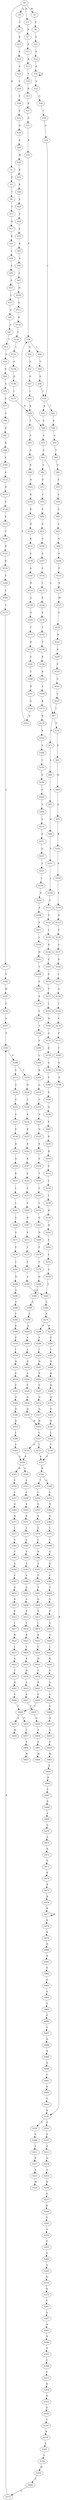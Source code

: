 strict digraph  {
	S0 -> S1 [ label = K ];
	S0 -> S2 [ label = M ];
	S0 -> S3 [ label = R ];
	S0 -> S4 [ label = Q ];
	S1 -> S5 [ label = Y ];
	S2 -> S6 [ label = E ];
	S3 -> S7 [ label = N ];
	S4 -> S8 [ label = T ];
	S5 -> S9 [ label = T ];
	S6 -> S10 [ label = E ];
	S7 -> S11 [ label = K ];
	S8 -> S12 [ label = K ];
	S9 -> S13 [ label = T ];
	S10 -> S14 [ label = E ];
	S11 -> S15 [ label = R ];
	S12 -> S16 [ label = E ];
	S13 -> S17 [ label = K ];
	S14 -> S18 [ label = E ];
	S15 -> S19 [ label = V ];
	S16 -> S20 [ label = E ];
	S17 -> S21 [ label = K ];
	S18 -> S22 [ label = A ];
	S18 -> S18 [ label = E ];
	S19 -> S23 [ label = R ];
	S20 -> S24 [ label = L ];
	S21 -> S25 [ label = I ];
	S22 -> S26 [ label = A ];
	S23 -> S27 [ label = H ];
	S24 -> S28 [ label = E ];
	S25 -> S29 [ label = E ];
	S26 -> S30 [ label = T ];
	S27 -> S31 [ label = G ];
	S28 -> S32 [ label = E ];
	S29 -> S33 [ label = S ];
	S30 -> S34 [ label = Q ];
	S31 -> S35 [ label = R ];
	S32 -> S36 [ label = Q ];
	S33 -> S37 [ label = L ];
	S34 -> S38 [ label = I ];
	S35 -> S39 [ label = Y ];
	S36 -> S40 [ label = K ];
	S37 -> S41 [ label = G ];
	S38 -> S42 [ label = T ];
	S38 -> S43 [ label = K ];
	S39 -> S44 [ label = A ];
	S39 -> S45 [ label = Q ];
	S40 -> S46 [ label = M ];
	S41 -> S47 [ label = G ];
	S42 -> S48 [ label = P ];
	S43 -> S49 [ label = V ];
	S44 -> S50 [ label = T ];
	S45 -> S51 [ label = A ];
	S46 -> S52 [ label = K ];
	S47 -> S53 [ label = T ];
	S48 -> S54 [ label = A ];
	S49 -> S55 [ label = A ];
	S50 -> S56 [ label = Q ];
	S51 -> S57 [ label = Q ];
	S52 -> S58 [ label = K ];
	S53 -> S59 [ label = A ];
	S54 -> S60 [ label = V ];
	S55 -> S61 [ label = A ];
	S56 -> S38 [ label = I ];
	S57 -> S62 [ label = I ];
	S58 -> S63 [ label = V ];
	S59 -> S64 [ label = P ];
	S60 -> S65 [ label = E ];
	S61 -> S66 [ label = V ];
	S61 -> S67 [ label = L ];
	S62 -> S68 [ label = K ];
	S63 -> S69 [ label = E ];
	S64 -> S70 [ label = A ];
	S65 -> S71 [ label = E ];
	S66 -> S72 [ label = E ];
	S67 -> S73 [ label = P ];
	S67 -> S74 [ label = E ];
	S68 -> S75 [ label = T ];
	S68 -> S49 [ label = V ];
	S69 -> S76 [ label = E ];
	S70 -> S77 [ label = A ];
	S71 -> S78 [ label = A ];
	S72 -> S79 [ label = Y ];
	S73 -> S80 [ label = A ];
	S74 -> S81 [ label = E ];
	S75 -> S82 [ label = A ];
	S76 -> S83 [ label = R ];
	S77 -> S84 [ label = A ];
	S78 -> S85 [ label = G ];
	S79 -> S86 [ label = E ];
	S80 -> S87 [ label = A ];
	S81 -> S88 [ label = K ];
	S82 -> S89 [ label = A ];
	S83 -> S90 [ label = A ];
	S84 -> S91 [ label = D ];
	S85 -> S92 [ label = V ];
	S86 -> S93 [ label = N ];
	S87 -> S94 [ label = D ];
	S88 -> S95 [ label = E ];
	S89 -> S96 [ label = K ];
	S90 -> S97 [ label = L ];
	S91 -> S98 [ label = K ];
	S92 -> S99 [ label = N ];
	S93 -> S100 [ label = G ];
	S94 -> S101 [ label = E ];
	S95 -> S102 [ label = K ];
	S96 -> S103 [ label = N ];
	S97 -> S104 [ label = H ];
	S98 -> S105 [ label = F ];
	S99 -> S106 [ label = V ];
	S100 -> S107 [ label = S ];
	S101 -> S108 [ label = L ];
	S102 -> S109 [ label = N ];
	S103 -> S110 [ label = K ];
	S104 -> S111 [ label = G ];
	S105 -> S112 [ label = A ];
	S106 -> S113 [ label = P ];
	S107 -> S114 [ label = F ];
	S108 -> S115 [ label = E ];
	S109 -> S116 [ label = E ];
	S110 -> S117 [ label = K ];
	S111 -> S118 [ label = R ];
	S112 -> S119 [ label = N ];
	S113 -> S120 [ label = S ];
	S114 -> S121 [ label = I ];
	S115 -> S122 [ label = V ];
	S116 -> S123 [ label = D ];
	S117 -> S124 [ label = N ];
	S118 -> S125 [ label = F ];
	S119 -> S126 [ label = S ];
	S120 -> S127 [ label = M ];
	S121 -> S128 [ label = E ];
	S122 -> S129 [ label = I ];
	S123 -> S130 [ label = P ];
	S124 -> S131 [ label = K ];
	S125 -> S132 [ label = L ];
	S126 -> S133 [ label = E ];
	S127 -> S134 [ label = V ];
	S128 -> S135 [ label = E ];
	S129 -> S136 [ label = R ];
	S130 -> S137 [ label = S ];
	S131 -> S138 [ label = V ];
	S132 -> S139 [ label = A ];
	S133 -> S140 [ label = F ];
	S134 -> S141 [ label = E ];
	S135 -> S142 [ label = T ];
	S136 -> S143 [ label = E ];
	S137 -> S144 [ label = D ];
	S138 -> S145 [ label = A ];
	S139 -> S146 [ label = Q ];
	S140 -> S147 [ label = R ];
	S141 -> S148 [ label = E ];
	S142 -> S149 [ label = T ];
	S143 -> S150 [ label = S ];
	S144 -> S151 [ label = L ];
	S145 -> S152 [ label = R ];
	S146 -> S153 [ label = I ];
	S147 -> S154 [ label = D ];
	S148 -> S155 [ label = V ];
	S149 -> S156 [ label = K ];
	S150 -> S157 [ label = V ];
	S151 -> S158 [ label = A ];
	S152 -> S159 [ label = A ];
	S153 -> S68 [ label = K ];
	S154 -> S160 [ label = E ];
	S155 -> S161 [ label = A ];
	S156 -> S162 [ label = R ];
	S157 -> S163 [ label = L ];
	S158 -> S164 [ label = T ];
	S159 -> S165 [ label = Q ];
	S160 -> S166 [ label = L ];
	S161 -> S167 [ label = A ];
	S162 -> S168 [ label = Y ];
	S163 -> S169 [ label = N ];
	S164 -> S170 [ label = V ];
	S165 -> S171 [ label = T ];
	S166 -> S172 [ label = T ];
	S167 -> S67 [ label = L ];
	S168 -> S173 [ label = K ];
	S169 -> S174 [ label = G ];
	S170 -> S175 [ label = P ];
	S171 -> S176 [ label = R ];
	S172 -> S177 [ label = A ];
	S173 -> S178 [ label = K ];
	S174 -> S179 [ label = D ];
	S175 -> S180 [ label = T ];
	S176 -> S181 [ label = G ];
	S177 -> S182 [ label = A ];
	S178 -> S183 [ label = S ];
	S179 -> S184 [ label = A ];
	S180 -> S185 [ label = E ];
	S181 -> S186 [ label = T ];
	S182 -> S187 [ label = W ];
	S183 -> S188 [ label = A ];
	S184 -> S189 [ label = F ];
	S185 -> S190 [ label = V ];
	S186 -> S191 [ label = H ];
	S187 -> S192 [ label = E ];
	S188 -> S193 [ label = T ];
	S189 -> S194 [ label = G ];
	S190 -> S195 [ label = K ];
	S191 -> S196 [ label = G ];
	S192 -> S197 [ label = A ];
	S193 -> S198 [ label = G ];
	S194 -> S199 [ label = Q ];
	S195 -> S200 [ label = T ];
	S195 -> S201 [ label = E ];
	S196 -> S202 [ label = R ];
	S197 -> S203 [ label = P ];
	S198 -> S204 [ label = F ];
	S199 -> S205 [ label = E ];
	S200 -> S206 [ label = Q ];
	S201 -> S207 [ label = S ];
	S202 -> S39 [ label = Y ];
	S203 -> S208 [ label = D ];
	S204 -> S209 [ label = Y ];
	S205 -> S210 [ label = R ];
	S206 -> S211 [ label = E ];
	S207 -> S212 [ label = A ];
	S208 -> S213 [ label = V ];
	S208 -> S214 [ label = F ];
	S209 -> S215 [ label = S ];
	S210 -> S216 [ label = R ];
	S211 -> S217 [ label = N ];
	S212 -> S218 [ label = Q ];
	S213 -> S219 [ label = G ];
	S214 -> S220 [ label = N ];
	S215 -> S221 [ label = D ];
	S216 -> S222 [ label = E ];
	S217 -> S223 [ label = A ];
	S218 -> S224 [ label = S ];
	S219 -> S225 [ label = S ];
	S220 -> S226 [ label = T ];
	S221 -> S227 [ label = G ];
	S222 -> S228 [ label = L ];
	S223 -> S229 [ label = M ];
	S224 -> S230 [ label = K ];
	S225 -> S231 [ label = E ];
	S226 -> S232 [ label = K ];
	S227 -> S233 [ label = Y ];
	S228 -> S234 [ label = L ];
	S230 -> S235 [ label = E ];
	S231 -> S236 [ label = E ];
	S232 -> S237 [ label = E ];
	S233 -> S238 [ label = I ];
	S234 -> S239 [ label = R ];
	S235 -> S240 [ label = K ];
	S236 -> S241 [ label = R ];
	S237 -> S242 [ label = R ];
	S238 -> S243 [ label = R ];
	S239 -> S244 [ label = N ];
	S240 -> S245 [ label = E ];
	S241 -> S246 [ label = Q ];
	S242 -> S247 [ label = K ];
	S243 -> S248 [ label = E ];
	S244 -> S249 [ label = F ];
	S245 -> S250 [ label = A ];
	S246 -> S251 [ label = K ];
	S247 -> S252 [ label = E ];
	S248 -> S253 [ label = E ];
	S249 -> S254 [ label = Y ];
	S250 -> S255 [ label = P ];
	S251 -> S256 [ label = L ];
	S252 -> S257 [ label = L ];
	S253 -> S258 [ label = I ];
	S254 -> S259 [ label = A ];
	S255 -> S260 [ label = E ];
	S256 -> S261 [ label = L ];
	S257 -> S262 [ label = L ];
	S258 -> S263 [ label = D ];
	S259 -> S264 [ label = A ];
	S260 -> S265 [ label = Q ];
	S261 -> S266 [ label = S ];
	S262 -> S267 [ label = D ];
	S263 -> S268 [ label = T ];
	S264 -> S269 [ label = A ];
	S265 -> S270 [ label = E ];
	S266 -> S271 [ label = S ];
	S267 -> S272 [ label = E ];
	S268 -> S273 [ label = S ];
	S269 -> S274 [ label = F ];
	S270 -> S275 [ label = K ];
	S271 -> S276 [ label = F ];
	S272 -> S277 [ label = F ];
	S273 -> S278 [ label = K ];
	S274 -> S279 [ label = N ];
	S274 -> S280 [ label = S ];
	S275 -> S281 [ label = F ];
	S276 -> S282 [ label = Y ];
	S277 -> S283 [ label = Y ];
	S278 -> S284 [ label = F ];
	S279 -> S285 [ label = P ];
	S280 -> S286 [ label = P ];
	S281 -> S287 [ label = A ];
	S282 -> S288 [ label = H ];
	S283 -> S289 [ label = A ];
	S284 -> S290 [ label = T ];
	S285 -> S291 [ label = I ];
	S286 -> S292 [ label = I ];
	S287 -> S293 [ label = H ];
	S288 -> S294 [ label = A ];
	S289 -> S264 [ label = A ];
	S290 -> S295 [ label = S ];
	S291 -> S296 [ label = N ];
	S292 -> S297 [ label = N ];
	S293 -> S298 [ label = N ];
	S294 -> S299 [ label = A ];
	S295 -> S300 [ label = L ];
	S296 -> S301 [ label = K ];
	S297 -> S302 [ label = E ];
	S298 -> S303 [ label = N ];
	S299 -> S304 [ label = Y ];
	S300 -> S305 [ label = K ];
	S301 -> S306 [ label = P ];
	S302 -> S307 [ label = P ];
	S303 -> S308 [ label = Y ];
	S304 -> S309 [ label = K ];
	S305 -> S310 [ label = G ];
	S306 -> S311 [ label = Q ];
	S307 -> S312 [ label = Q ];
	S308 -> S313 [ label = F ];
	S309 -> S314 [ label = P ];
	S310 -> S315 [ label = T ];
	S311 -> S316 [ label = E ];
	S312 -> S317 [ label = Q ];
	S313 -> S318 [ label = R ];
	S314 -> S319 [ label = I ];
	S315 -> S320 [ label = S ];
	S316 -> S321 [ label = R ];
	S317 -> S322 [ label = R ];
	S318 -> S323 [ label = D ];
	S319 -> S324 [ label = D ];
	S320 -> S325 [ label = Q ];
	S321 -> S326 [ label = L ];
	S322 -> S327 [ label = L ];
	S323 -> S328 [ label = D ];
	S324 -> S329 [ label = E ];
	S325 -> S330 [ label = R ];
	S326 -> S331 [ label = I ];
	S327 -> S332 [ label = V ];
	S327 -> S333 [ label = I ];
	S328 -> S334 [ label = V ];
	S329 -> S335 [ label = P ];
	S330 -> S336 [ label = E ];
	S331 -> S337 [ label = E ];
	S332 -> S338 [ label = E ];
	S333 -> S337 [ label = E ];
	S334 -> S339 [ label = K ];
	S335 -> S340 [ label = Q ];
	S336 -> S341 [ label = T ];
	S337 -> S342 [ label = R ];
	S338 -> S343 [ label = R ];
	S338 -> S344 [ label = T ];
	S339 -> S345 [ label = S ];
	S340 -> S346 [ label = D ];
	S341 -> S347 [ label = L ];
	S342 -> S348 [ label = S ];
	S342 -> S349 [ label = T ];
	S343 -> S350 [ label = V ];
	S344 -> S351 [ label = A ];
	S345 -> S352 [ label = G ];
	S346 -> S353 [ label = R ];
	S347 -> S354 [ label = L ];
	S348 -> S355 [ label = L ];
	S349 -> S356 [ label = L ];
	S350 -> S357 [ label = L ];
	S351 -> S358 [ label = L ];
	S352 -> S359 [ label = W ];
	S353 -> S360 [ label = L ];
	S354 -> S361 [ label = Q ];
	S355 -> S362 [ label = N ];
	S356 -> S363 [ label = G ];
	S357 -> S364 [ label = G ];
	S358 -> S365 [ label = S ];
	S359 -> S366 [ label = E ];
	S360 -> S367 [ label = V ];
	S361 -> S368 [ label = N ];
	S362 -> S369 [ label = E ];
	S363 -> S370 [ label = E ];
	S364 -> S371 [ label = N ];
	S365 -> S372 [ label = E ];
	S366 -> S373 [ label = A ];
	S367 -> S338 [ label = E ];
	S368 -> S374 [ label = F ];
	S369 -> S375 [ label = L ];
	S370 -> S376 [ label = L ];
	S371 -> S377 [ label = L ];
	S372 -> S378 [ label = L ];
	S373 -> S203 [ label = P ];
	S374 -> S379 [ label = Y ];
	S375 -> S380 [ label = L ];
	S376 -> S381 [ label = L ];
	S377 -> S382 [ label = V ];
	S378 -> S383 [ label = L ];
	S379 -> S384 [ label = H ];
	S380 -> S385 [ label = Q ];
	S381 -> S386 [ label = N ];
	S382 -> S387 [ label = T ];
	S383 -> S388 [ label = T ];
	S384 -> S389 [ label = S ];
	S385 -> S390 [ label = K ];
	S386 -> S391 [ label = G ];
	S387 -> S392 [ label = G ];
	S388 -> S393 [ label = S ];
	S389 -> S394 [ label = G ];
	S390 -> S395 [ label = F ];
	S391 -> S396 [ label = F ];
	S392 -> S397 [ label = F ];
	S393 -> S398 [ label = F ];
	S394 -> S399 [ label = F ];
	S395 -> S400 [ label = G ];
	S396 -> S401 [ label = G ];
	S397 -> S402 [ label = G ];
	S398 -> S403 [ label = G ];
	S399 -> S404 [ label = A ];
	S400 -> S405 [ label = S ];
	S401 -> S406 [ label = Q ];
	S402 -> S407 [ label = R ];
	S403 -> S408 [ label = A ];
	S404 -> S409 [ label = V ];
	S405 -> S410 [ label = P ];
	S406 -> S411 [ label = P ];
	S407 -> S412 [ label = P ];
	S408 -> S413 [ label = P ];
	S409 -> S414 [ label = I ];
	S410 -> S415 [ label = V ];
	S411 -> S416 [ label = I ];
	S412 -> S417 [ label = I ];
	S413 -> S418 [ label = V ];
	S414 -> S419 [ label = D ];
	S415 -> S420 [ label = Q ];
	S416 -> S421 [ label = R ];
	S417 -> S422 [ label = R ];
	S418 -> S423 [ label = R ];
	S419 -> S424 [ label = A ];
	S420 -> S425 [ label = L ];
	S421 -> S426 [ label = Y ];
	S422 -> S427 [ label = L ];
	S423 -> S428 [ label = L ];
	S424 -> S429 [ label = P ];
	S425 -> S430 [ label = K ];
	S426 -> S431 [ label = H ];
	S427 -> S432 [ label = S ];
	S428 -> S433 [ label = K ];
	S429 -> S434 [ label = Q ];
	S430 -> S435 [ label = V ];
	S431 -> S436 [ label = T ];
	S432 -> S437 [ label = T ];
	S433 -> S438 [ label = N ];
	S434 -> S439 [ label = Q ];
	S435 -> S440 [ label = A ];
	S436 -> S441 [ label = N ];
	S437 -> S442 [ label = N ];
	S438 -> S443 [ label = A ];
	S439 -> S322 [ label = R ];
	S440 -> S444 [ label = G ];
	S441 -> S445 [ label = S ];
	S442 -> S446 [ label = S ];
	S443 -> S447 [ label = A ];
	S444 -> S448 [ label = Y ];
	S445 -> S449 [ label = F ];
	S446 -> S449 [ label = F ];
	S447 -> S450 [ label = F ];
	S448 -> S451 [ label = R ];
	S449 -> S452 [ label = S ];
	S449 -> S453 [ label = P ];
	S450 -> S454 [ label = Q ];
	S451 -> S455 [ label = V ];
	S452 -> S456 [ label = M ];
	S453 -> S457 [ label = I ];
	S454 -> S458 [ label = V ];
	S455 -> S459 [ label = S ];
	S457 -> S460 [ label = S ];
	S458 -> S461 [ label = S ];
	S459 -> S462 [ label = M ];
	S460 -> S463 [ label = M ];
	S461 -> S464 [ label = M ];
	S462 -> S465 [ label = E ];
	S465 -> S466 [ label = E ];
	S466 -> S467 [ label = Y ];
	S467 -> S468 [ label = D ];
	S468 -> S469 [ label = V ];
	S469 -> S470 [ label = S ];
	S470 -> S471 [ label = A ];
	S471 -> S472 [ label = R ];
	S472 -> S473 [ label = S ];
	S473 -> S474 [ label = R ];
	S474 -> S475 [ label = R ];
	S475 -> S476 [ label = R ];
	S476 -> S477 [ label = R ];
	S477 -> S478 [ label = K ];
	S477 -> S477 [ label = R ];
	S478 -> S479 [ label = K ];
	S479 -> S480 [ label = R ];
	S480 -> S481 [ label = R ];
	S481 -> S482 [ label = E ];
	S482 -> S483 [ label = Q ];
	S483 -> S484 [ label = A ];
	S484 -> S485 [ label = V ];
	S485 -> S486 [ label = P ];
	S486 -> S487 [ label = V ];
	S487 -> S488 [ label = D ];
	S488 -> S489 [ label = R ];
	S489 -> S490 [ label = N ];
	S490 -> S491 [ label = T ];
	S491 -> S492 [ label = E ];
	S492 -> S493 [ label = V ];
	S493 -> S195 [ label = K ];
}
